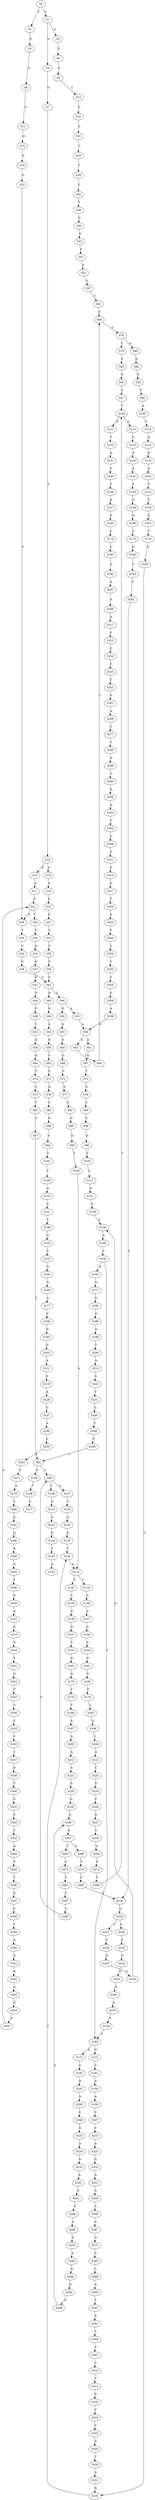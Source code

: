 strict digraph  {
	S0 -> S1 [ label = A ];
	S0 -> S2 [ label = C ];
	S1 -> S3 [ label = A ];
	S1 -> S4 [ label = G ];
	S2 -> S5 [ label = G ];
	S3 -> S6 [ label = G ];
	S4 -> S7 [ label = G ];
	S5 -> S8 [ label = G ];
	S6 -> S9 [ label = A ];
	S7 -> S10 [ label = A ];
	S8 -> S11 [ label = A ];
	S9 -> S12 [ label = C ];
	S10 -> S13 [ label = G ];
	S10 -> S14 [ label = A ];
	S11 -> S15 [ label = G ];
	S12 -> S16 [ label = G ];
	S13 -> S17 [ label = A ];
	S14 -> S18 [ label = A ];
	S15 -> S19 [ label = A ];
	S16 -> S20 [ label = G ];
	S17 -> S21 [ label = G ];
	S18 -> S22 [ label = G ];
	S19 -> S23 [ label = G ];
	S20 -> S24 [ label = C ];
	S21 -> S25 [ label = T ];
	S21 -> S26 [ label = G ];
	S22 -> S27 [ label = G ];
	S23 -> S26 [ label = G ];
	S24 -> S28 [ label = T ];
	S25 -> S29 [ label = C ];
	S26 -> S30 [ label = T ];
	S27 -> S31 [ label = T ];
	S28 -> S32 [ label = C ];
	S29 -> S33 [ label = A ];
	S30 -> S34 [ label = C ];
	S31 -> S35 [ label = C ];
	S32 -> S36 [ label = T ];
	S33 -> S37 [ label = G ];
	S34 -> S38 [ label = C ];
	S35 -> S39 [ label = C ];
	S36 -> S40 [ label = C ];
	S37 -> S41 [ label = G ];
	S38 -> S42 [ label = C ];
	S39 -> S42 [ label = C ];
	S40 -> S43 [ label = G ];
	S41 -> S44 [ label = A ];
	S42 -> S45 [ label = A ];
	S42 -> S46 [ label = G ];
	S43 -> S47 [ label = A ];
	S44 -> S48 [ label = C ];
	S45 -> S49 [ label = G ];
	S46 -> S50 [ label = G ];
	S46 -> S51 [ label = A ];
	S47 -> S52 [ label = A ];
	S48 -> S53 [ label = C ];
	S49 -> S54 [ label = A ];
	S50 -> S55 [ label = A ];
	S51 -> S56 [ label = A ];
	S52 -> S57 [ label = G ];
	S53 -> S58 [ label = A ];
	S54 -> S59 [ label = G ];
	S55 -> S60 [ label = G ];
	S56 -> S61 [ label = A ];
	S56 -> S62 [ label = G ];
	S57 -> S63 [ label = T ];
	S58 -> S64 [ label = G ];
	S59 -> S65 [ label = C ];
	S60 -> S66 [ label = G ];
	S61 -> S67 [ label = G ];
	S62 -> S68 [ label = T ];
	S63 -> S69 [ label = C ];
	S64 -> S70 [ label = T ];
	S65 -> S71 [ label = C ];
	S66 -> S72 [ label = C ];
	S67 -> S73 [ label = T ];
	S68 -> S69 [ label = C ];
	S69 -> S74 [ label = G ];
	S70 -> S75 [ label = C ];
	S71 -> S76 [ label = A ];
	S72 -> S77 [ label = G ];
	S73 -> S78 [ label = G ];
	S74 -> S79 [ label = C ];
	S74 -> S80 [ label = A ];
	S75 -> S81 [ label = T ];
	S76 -> S82 [ label = C ];
	S77 -> S83 [ label = T ];
	S78 -> S84 [ label = T ];
	S79 -> S85 [ label = G ];
	S80 -> S86 [ label = G ];
	S81 -> S87 [ label = C ];
	S82 -> S88 [ label = G ];
	S83 -> S89 [ label = G ];
	S84 -> S90 [ label = C ];
	S85 -> S91 [ label = G ];
	S86 -> S92 [ label = G ];
	S87 -> S93 [ label = T ];
	S88 -> S94 [ label = G ];
	S89 -> S95 [ label = G ];
	S90 -> S96 [ label = G ];
	S91 -> S97 [ label = C ];
	S92 -> S98 [ label = T ];
	S93 -> S99 [ label = C ];
	S93 -> S100 [ label = G ];
	S94 -> S101 [ label = T ];
	S95 -> S102 [ label = T ];
	S96 -> S103 [ label = T ];
	S97 -> S104 [ label = T ];
	S98 -> S105 [ label = A ];
	S99 -> S106 [ label = T ];
	S99 -> S107 [ label = G ];
	S100 -> S108 [ label = T ];
	S101 -> S109 [ label = T ];
	S102 -> S110 [ label = A ];
	S103 -> S111 [ label = C ];
	S104 -> S112 [ label = A ];
	S104 -> S113 [ label = G ];
	S105 -> S114 [ label = T ];
	S106 -> S115 [ label = G ];
	S107 -> S116 [ label = T ];
	S108 -> S117 [ label = A ];
	S109 -> S118 [ label = A ];
	S110 -> S119 [ label = T ];
	S110 -> S120 [ label = C ];
	S111 -> S121 [ label = G ];
	S112 -> S122 [ label = T ];
	S113 -> S123 [ label = G ];
	S114 -> S124 [ label = A ];
	S115 -> S125 [ label = A ];
	S116 -> S126 [ label = G ];
	S118 -> S127 [ label = C ];
	S119 -> S128 [ label = G ];
	S120 -> S129 [ label = C ];
	S121 -> S130 [ label = G ];
	S122 -> S131 [ label = A ];
	S123 -> S132 [ label = A ];
	S124 -> S133 [ label = A ];
	S125 -> S134 [ label = G ];
	S126 -> S135 [ label = G ];
	S127 -> S136 [ label = T ];
	S128 -> S137 [ label = A ];
	S129 -> S138 [ label = G ];
	S130 -> S139 [ label = A ];
	S131 -> S140 [ label = G ];
	S132 -> S141 [ label = A ];
	S133 -> S142 [ label = G ];
	S134 -> S143 [ label = T ];
	S135 -> S144 [ label = T ];
	S136 -> S145 [ label = G ];
	S137 -> S146 [ label = G ];
	S138 -> S147 [ label = G ];
	S139 -> S148 [ label = A ];
	S140 -> S149 [ label = T ];
	S141 -> S150 [ label = T ];
	S142 -> S151 [ label = T ];
	S143 -> S152 [ label = A ];
	S144 -> S110 [ label = A ];
	S145 -> S153 [ label = C ];
	S146 -> S154 [ label = C ];
	S147 -> S155 [ label = T ];
	S148 -> S156 [ label = C ];
	S149 -> S157 [ label = A ];
	S150 -> S158 [ label = G ];
	S151 -> S159 [ label = C ];
	S153 -> S160 [ label = A ];
	S154 -> S161 [ label = G ];
	S155 -> S162 [ label = G ];
	S156 -> S163 [ label = A ];
	S156 -> S164 [ label = T ];
	S157 -> S165 [ label = G ];
	S158 -> S166 [ label = G ];
	S159 -> S167 [ label = G ];
	S160 -> S168 [ label = G ];
	S161 -> S169 [ label = G ];
	S162 -> S170 [ label = G ];
	S163 -> S171 [ label = G ];
	S164 -> S172 [ label = G ];
	S164 -> S173 [ label = A ];
	S165 -> S174 [ label = C ];
	S166 -> S175 [ label = G ];
	S167 -> S176 [ label = T ];
	S168 -> S177 [ label = A ];
	S169 -> S178 [ label = T ];
	S170 -> S179 [ label = T ];
	S171 -> S180 [ label = G ];
	S172 -> S181 [ label = C ];
	S173 -> S182 [ label = C ];
	S174 -> S183 [ label = C ];
	S175 -> S184 [ label = G ];
	S176 -> S185 [ label = G ];
	S177 -> S186 [ label = C ];
	S178 -> S187 [ label = C ];
	S179 -> S188 [ label = T ];
	S180 -> S189 [ label = A ];
	S181 -> S190 [ label = A ];
	S182 -> S191 [ label = A ];
	S183 -> S192 [ label = G ];
	S184 -> S193 [ label = T ];
	S185 -> S194 [ label = G ];
	S186 -> S195 [ label = G ];
	S187 -> S196 [ label = G ];
	S188 -> S197 [ label = A ];
	S189 -> S198 [ label = A ];
	S190 -> S199 [ label = A ];
	S191 -> S200 [ label = A ];
	S192 -> S201 [ label = A ];
	S193 -> S202 [ label = C ];
	S194 -> S144 [ label = T ];
	S195 -> S203 [ label = G ];
	S196 -> S204 [ label = C ];
	S197 -> S205 [ label = G ];
	S198 -> S206 [ label = T ];
	S199 -> S207 [ label = C ];
	S200 -> S208 [ label = C ];
	S201 -> S209 [ label = A ];
	S202 -> S210 [ label = C ];
	S203 -> S211 [ label = A ];
	S204 -> S212 [ label = A ];
	S205 -> S213 [ label = A ];
	S206 -> S214 [ label = A ];
	S207 -> S215 [ label = C ];
	S208 -> S216 [ label = G ];
	S209 -> S217 [ label = A ];
	S210 -> S218 [ label = G ];
	S211 -> S219 [ label = C ];
	S212 -> S220 [ label = C ];
	S213 -> S221 [ label = A ];
	S214 -> S222 [ label = G ];
	S215 -> S223 [ label = A ];
	S216 -> S224 [ label = A ];
	S217 -> S225 [ label = C ];
	S218 -> S226 [ label = C ];
	S218 -> S227 [ label = T ];
	S219 -> S228 [ label = A ];
	S220 -> S229 [ label = G ];
	S221 -> S230 [ label = G ];
	S222 -> S231 [ label = T ];
	S223 -> S232 [ label = G ];
	S224 -> S233 [ label = A ];
	S225 -> S234 [ label = C ];
	S226 -> S235 [ label = C ];
	S227 -> S236 [ label = C ];
	S228 -> S237 [ label = C ];
	S229 -> S238 [ label = C ];
	S230 -> S239 [ label = G ];
	S231 -> S240 [ label = C ];
	S232 -> S241 [ label = A ];
	S233 -> S242 [ label = A ];
	S234 -> S243 [ label = C ];
	S235 -> S244 [ label = G ];
	S236 -> S245 [ label = G ];
	S237 -> S246 [ label = A ];
	S238 -> S247 [ label = G ];
	S239 -> S248 [ label = G ];
	S240 -> S249 [ label = T ];
	S241 -> S250 [ label = A ];
	S242 -> S251 [ label = A ];
	S243 -> S252 [ label = C ];
	S244 -> S253 [ label = G ];
	S245 -> S254 [ label = G ];
	S246 -> S255 [ label = C ];
	S247 -> S256 [ label = C ];
	S248 -> S257 [ label = G ];
	S249 -> S258 [ label = C ];
	S250 -> S259 [ label = C ];
	S251 -> S260 [ label = C ];
	S252 -> S261 [ label = G ];
	S253 -> S262 [ label = A ];
	S254 -> S139 [ label = A ];
	S255 -> S263 [ label = C ];
	S256 -> S264 [ label = G ];
	S257 -> S265 [ label = T ];
	S257 -> S266 [ label = G ];
	S258 -> S93 [ label = T ];
	S259 -> S267 [ label = A ];
	S260 -> S268 [ label = A ];
	S261 -> S269 [ label = A ];
	S262 -> S270 [ label = A ];
	S263 -> S271 [ label = T ];
	S264 -> S272 [ label = G ];
	S265 -> S273 [ label = C ];
	S266 -> S274 [ label = T ];
	S267 -> S275 [ label = G ];
	S268 -> S276 [ label = G ];
	S269 -> S277 [ label = C ];
	S270 -> S278 [ label = C ];
	S271 -> S279 [ label = C ];
	S272 -> S280 [ label = C ];
	S273 -> S281 [ label = T ];
	S274 -> S282 [ label = C ];
	S275 -> S283 [ label = C ];
	S276 -> S284 [ label = A ];
	S277 -> S285 [ label = T ];
	S278 -> S164 [ label = T ];
	S279 -> S286 [ label = T ];
	S280 -> S104 [ label = T ];
	S281 -> S287 [ label = C ];
	S282 -> S210 [ label = C ];
	S283 -> S288 [ label = C ];
	S284 -> S289 [ label = A ];
	S285 -> S290 [ label = A ];
	S286 -> S291 [ label = A ];
	S287 -> S292 [ label = T ];
	S288 -> S293 [ label = G ];
	S289 -> S294 [ label = G ];
	S290 -> S295 [ label = G ];
	S291 -> S296 [ label = G ];
	S292 -> S99 [ label = C ];
	S293 -> S297 [ label = T ];
	S294 -> S298 [ label = G ];
	S295 -> S299 [ label = A ];
	S296 -> S300 [ label = A ];
	S297 -> S301 [ label = C ];
	S298 -> S248 [ label = G ];
	S299 -> S302 [ label = A ];
	S300 -> S303 [ label = A ];
	S301 -> S304 [ label = C ];
	S302 -> S305 [ label = T ];
	S303 -> S306 [ label = C ];
	S304 -> S307 [ label = T ];
	S305 -> S308 [ label = C ];
	S306 -> S309 [ label = G ];
	S307 -> S310 [ label = C ];
	S308 -> S311 [ label = G ];
	S309 -> S312 [ label = A ];
	S310 -> S313 [ label = T ];
	S311 -> S314 [ label = G ];
	S312 -> S315 [ label = G ];
	S313 -> S316 [ label = G ];
	S314 -> S317 [ label = G ];
	S315 -> S318 [ label = G ];
	S316 -> S319 [ label = T ];
	S317 -> S320 [ label = T ];
	S318 -> S321 [ label = T ];
	S319 -> S322 [ label = C ];
	S320 -> S323 [ label = A ];
	S321 -> S324 [ label = G ];
	S322 -> S325 [ label = G ];
	S323 -> S326 [ label = T ];
	S324 -> S327 [ label = T ];
	S325 -> S328 [ label = T ];
	S326 -> S329 [ label = C ];
	S327 -> S330 [ label = C ];
	S328 -> S331 [ label = G ];
	S329 -> S332 [ label = C ];
	S330 -> S333 [ label = C ];
	S331 -> S194 [ label = G ];
	S332 -> S334 [ label = C ];
	S333 -> S335 [ label = C ];
	S334 -> S336 [ label = G ];
	S335 -> S337 [ label = T ];
	S336 -> S338 [ label = A ];
	S337 -> S339 [ label = G ];
	S338 -> S56 [ label = A ];
	S339 -> S340 [ label = T ];
	S340 -> S341 [ label = C ];
	S341 -> S342 [ label = C ];
	S342 -> S343 [ label = T ];
	S343 -> S344 [ label = A ];
	S344 -> S345 [ label = C ];
	S345 -> S346 [ label = T ];
	S346 -> S347 [ label = A ];
	S347 -> S348 [ label = C ];
	S348 -> S349 [ label = C ];
	S349 -> S350 [ label = A ];
	S350 -> S351 [ label = G ];
	S351 -> S352 [ label = G ];
	S352 -> S353 [ label = A ];
	S353 -> S354 [ label = G ];
	S354 -> S355 [ label = A ];
	S355 -> S21 [ label = G ];
}

